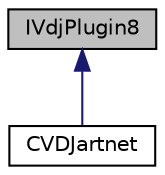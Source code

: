 digraph "IVdjPlugin8"
{
  edge [fontname="Helvetica",fontsize="10",labelfontname="Helvetica",labelfontsize="10"];
  node [fontname="Helvetica",fontsize="10",shape=record];
  Node0 [label="IVdjPlugin8",height=0.2,width=0.4,color="black", fillcolor="grey75", style="filled", fontcolor="black"];
  Node0 -> Node1 [dir="back",color="midnightblue",fontsize="10",style="solid",fontname="Helvetica"];
  Node1 [label="CVDJartnet",height=0.2,width=0.4,color="black", fillcolor="white", style="filled",URL="$classCVDJartnet.html",tooltip="A singleton class representing the plugin. "];
}

